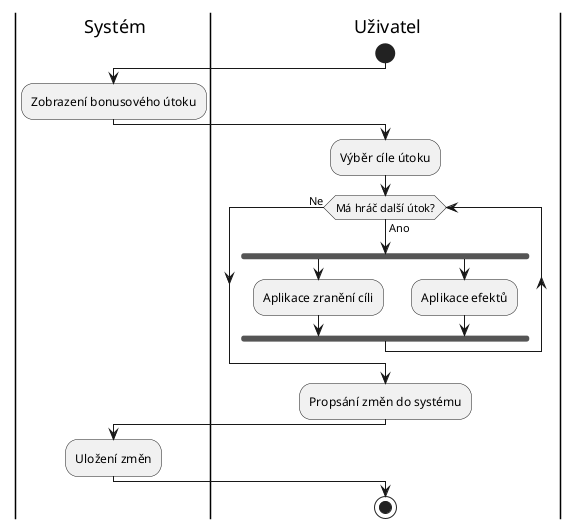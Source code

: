@startuml attack
|s| Systém
|u| Uživatel

|u|
start

|s|
:Zobrazení bonusového útoku;

|u|
:Výběr cíle útoku;

while (Má hráč další útok?) is (Ano)
    fork
        :Aplikace zranění cíli;
    fork again
        :Aplikace efektů;
    end fork
endwhile (Ne)
    
:Propsání změn do systému;
|s|
:Uložení změn;

|u|
stop
@enduml